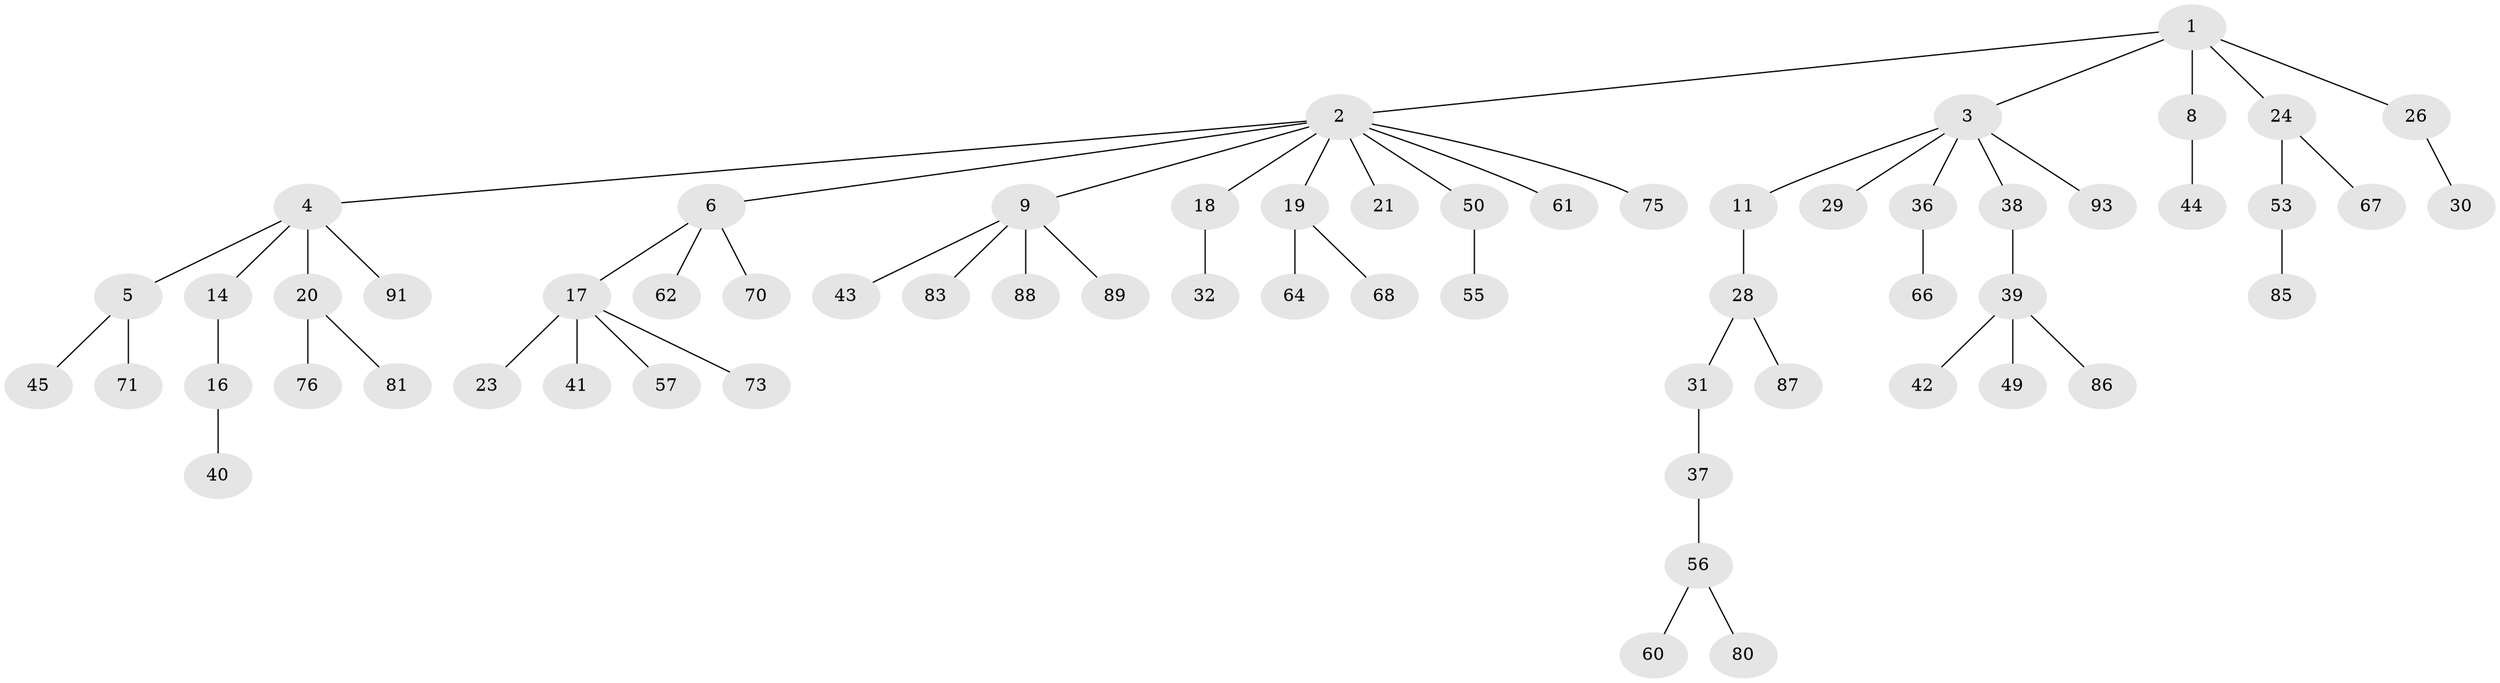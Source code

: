 // Generated by graph-tools (version 1.1) at 2025/52/02/27/25 19:52:11]
// undirected, 62 vertices, 61 edges
graph export_dot {
graph [start="1"]
  node [color=gray90,style=filled];
  1 [super="+7"];
  2 [super="+10"];
  3 [super="+15"];
  4 [super="+46"];
  5 [super="+52"];
  6 [super="+12"];
  8 [super="+27"];
  9 [super="+13"];
  11;
  14;
  16 [super="+51"];
  17 [super="+22"];
  18 [super="+25"];
  19 [super="+35"];
  20 [super="+34"];
  21 [super="+59"];
  23;
  24 [super="+84"];
  26 [super="+65"];
  28 [super="+78"];
  29 [super="+54"];
  30 [super="+33"];
  31 [super="+79"];
  32;
  36 [super="+74"];
  37 [super="+47"];
  38 [super="+72"];
  39 [super="+48"];
  40;
  41;
  42 [super="+92"];
  43;
  44;
  45 [super="+94"];
  49;
  50;
  53 [super="+82"];
  55 [super="+58"];
  56 [super="+63"];
  57;
  60;
  61 [super="+69"];
  62;
  64;
  66;
  67;
  68 [super="+90"];
  70;
  71 [super="+77"];
  73;
  75;
  76;
  80;
  81;
  83;
  85;
  86;
  87;
  88;
  89;
  91;
  93;
  1 -- 2;
  1 -- 3;
  1 -- 24;
  1 -- 26;
  1 -- 8;
  2 -- 4;
  2 -- 6;
  2 -- 9;
  2 -- 18;
  2 -- 21;
  2 -- 75;
  2 -- 19;
  2 -- 50;
  2 -- 61;
  3 -- 11;
  3 -- 29;
  3 -- 36;
  3 -- 38;
  3 -- 93;
  4 -- 5;
  4 -- 14;
  4 -- 20;
  4 -- 91;
  5 -- 45;
  5 -- 71;
  6 -- 62;
  6 -- 70;
  6 -- 17;
  8 -- 44;
  9 -- 43;
  9 -- 83;
  9 -- 88;
  9 -- 89;
  11 -- 28;
  14 -- 16;
  16 -- 40;
  17 -- 23;
  17 -- 41;
  17 -- 57;
  17 -- 73;
  18 -- 32;
  19 -- 64;
  19 -- 68;
  20 -- 81;
  20 -- 76;
  24 -- 53;
  24 -- 67;
  26 -- 30;
  28 -- 31;
  28 -- 87;
  31 -- 37;
  36 -- 66;
  37 -- 56;
  38 -- 39;
  39 -- 42;
  39 -- 49;
  39 -- 86;
  50 -- 55;
  53 -- 85;
  56 -- 60;
  56 -- 80;
}
